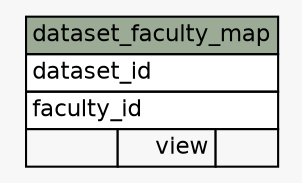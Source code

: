 // dot 2.36.0 on Linux 3.13.0-62-generic
// SchemaSpy rev 590
digraph "dataset_faculty_map" {
  graph [
    rankdir="RL"
    bgcolor="#f7f7f7"
    nodesep="0.18"
    ranksep="0.46"
    fontname="Helvetica"
    fontsize="11"
  ];
  node [
    fontname="Helvetica"
    fontsize="11"
    shape="plaintext"
  ];
  edge [
    arrowsize="0.8"
  ];
  "dataset_faculty_map" [
    label=<
    <TABLE BORDER="0" CELLBORDER="1" CELLSPACING="0" BGCOLOR="#ffffff">
      <TR><TD COLSPAN="3" BGCOLOR="#9bab96" ALIGN="CENTER">dataset_faculty_map</TD></TR>
      <TR><TD PORT="dataset_id" COLSPAN="3" ALIGN="LEFT">dataset_id</TD></TR>
      <TR><TD PORT="faculty_id" COLSPAN="3" ALIGN="LEFT">faculty_id</TD></TR>
      <TR><TD ALIGN="LEFT" BGCOLOR="#f7f7f7">  </TD><TD ALIGN="RIGHT" BGCOLOR="#f7f7f7">view</TD><TD ALIGN="RIGHT" BGCOLOR="#f7f7f7">  </TD></TR>
    </TABLE>>
    URL="tables/dataset_faculty_map.html"
    tooltip="dataset_faculty_map"
  ];
}
